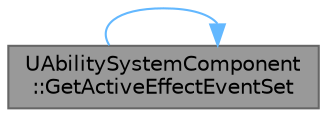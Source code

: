 digraph "UAbilitySystemComponent::GetActiveEffectEventSet"
{
 // INTERACTIVE_SVG=YES
 // LATEX_PDF_SIZE
  bgcolor="transparent";
  edge [fontname=Helvetica,fontsize=10,labelfontname=Helvetica,labelfontsize=10];
  node [fontname=Helvetica,fontsize=10,shape=box,height=0.2,width=0.4];
  rankdir="LR";
  Node1 [id="Node000001",label="UAbilitySystemComponent\l::GetActiveEffectEventSet",height=0.2,width=0.4,color="gray40", fillcolor="grey60", style="filled", fontcolor="black",tooltip="Returns delegate structure that allows binding to several gameplay effect changes."];
  Node1 -> Node1 [id="edge1_Node000001_Node000001",color="steelblue1",style="solid",tooltip=" "];
}

